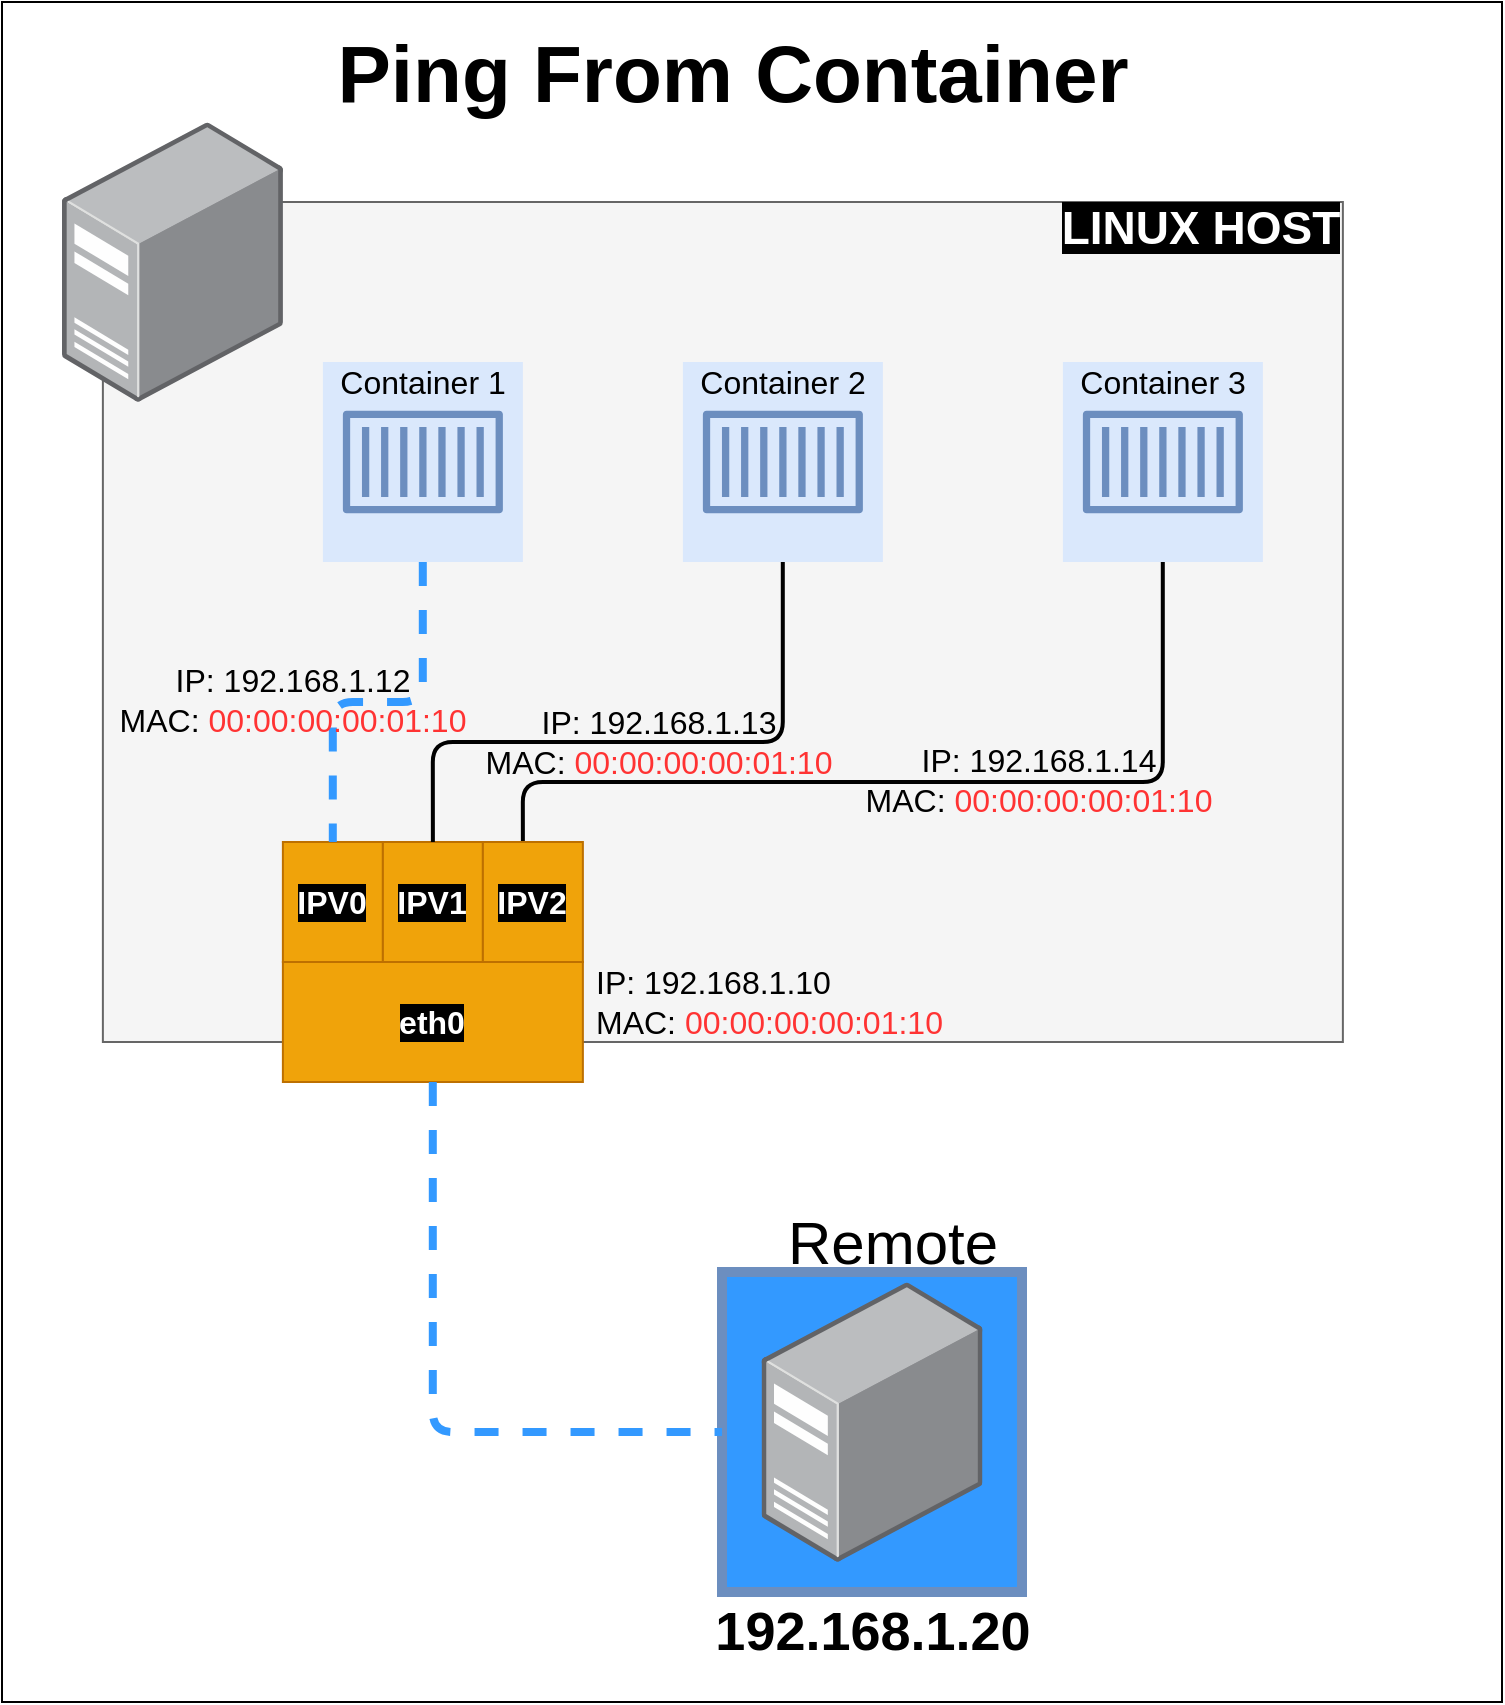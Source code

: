 <mxfile>
    <diagram id="8tIMLujLKcPH0O2Lwa9_" name="Page-1">
        <mxGraphModel dx="2910" dy="869" grid="1" gridSize="10" guides="1" tooltips="1" connect="1" arrows="1" fold="1" page="1" pageScale="1" pageWidth="850" pageHeight="1100" math="0" shadow="0">
            <root>
                <mxCell id="0"/>
                <mxCell id="1" parent="0"/>
                <mxCell id="2" value="" style="whiteSpace=wrap;html=1;fontSize=40;strokeWidth=1;glass=0;rounded=0;" vertex="1" parent="1">
                    <mxGeometry x="-630" y="110" width="750" height="850" as="geometry"/>
                </mxCell>
                <mxCell id="3" value="&lt;span style=&quot;font-size: 40px&quot;&gt;&lt;b&gt;Ping From Container&lt;/b&gt;&lt;/span&gt;" style="text;html=1;resizable=0;autosize=1;align=center;verticalAlign=middle;points=[];fillColor=none;strokeColor=none;rounded=0;" vertex="1" parent="1">
                    <mxGeometry x="-470" y="130" width="410" height="30" as="geometry"/>
                </mxCell>
                <mxCell id="82" value="" style="group" vertex="1" connectable="0" parent="1">
                    <mxGeometry x="-600" y="170" width="644.44" height="480" as="geometry"/>
                </mxCell>
                <mxCell id="60" value="" style="whiteSpace=wrap;html=1;fontSize=23;fillColor=#f5f5f5;fontColor=#333333;strokeColor=#666666;" vertex="1" parent="82">
                    <mxGeometry x="20.44" y="40" width="620" height="420" as="geometry"/>
                </mxCell>
                <mxCell id="61" value="" style="points=[];aspect=fixed;html=1;align=center;shadow=0;dashed=0;image;image=img/lib/allied_telesis/computer_and_terminals/Server_Desktop.svg;" vertex="1" parent="82">
                    <mxGeometry width="110.44" height="140" as="geometry"/>
                </mxCell>
                <mxCell id="62" value="&lt;div style=&quot;text-align: left&quot;&gt;&lt;/div&gt;&lt;font style=&quot;font-size: 23px&quot;&gt;&lt;b style=&quot;background-color: rgb(0 , 0 , 0)&quot;&gt;&lt;font color=&quot;#ffffff&quot;&gt;LINUX HOST&lt;/font&gt;&lt;/b&gt;&lt;br&gt;&lt;/font&gt;" style="text;html=1;resizable=0;autosize=1;align=center;verticalAlign=middle;points=[];fillColor=none;strokeColor=none;rounded=0;" vertex="1" parent="82">
                    <mxGeometry x="494.44" y="43" width="150" height="20" as="geometry"/>
                </mxCell>
                <mxCell id="64" value="&lt;font style=&quot;font-size: 16px&quot;&gt;&lt;br&gt;&lt;/font&gt;" style="sketch=0;outlineConnect=0;strokeColor=#6c8ebf;fillColor=#dae8fc;dashed=0;verticalLabelPosition=bottom;verticalAlign=top;align=center;html=1;fontSize=12;fontStyle=0;aspect=fixed;shape=mxgraph.aws4.resourceIcon;resIcon=mxgraph.aws4.container_1;" vertex="1" parent="82">
                    <mxGeometry x="130.44" y="120" width="100" height="100" as="geometry"/>
                </mxCell>
                <mxCell id="66" value="&lt;font style=&quot;font-size: 16px&quot;&gt;&lt;br&gt;&lt;/font&gt;" style="sketch=0;outlineConnect=0;strokeColor=#6c8ebf;fillColor=#dae8fc;dashed=0;verticalLabelPosition=bottom;verticalAlign=top;align=center;html=1;fontSize=12;fontStyle=0;aspect=fixed;shape=mxgraph.aws4.resourceIcon;resIcon=mxgraph.aws4.container_1;" vertex="1" parent="82">
                    <mxGeometry x="310.44" y="120" width="100" height="100" as="geometry"/>
                </mxCell>
                <mxCell id="67" style="edgeStyle=orthogonalEdgeStyle;html=1;fontSize=16;fontColor=#FF3333;strokeWidth=2;endArrow=none;endFill=0;" edge="1" parent="82" source="68">
                    <mxGeometry relative="1" as="geometry">
                        <mxPoint x="230.44" y="360" as="targetPoint"/>
                        <Array as="points">
                            <mxPoint x="550.44" y="330"/>
                            <mxPoint x="230.44" y="330"/>
                        </Array>
                    </mxGeometry>
                </mxCell>
                <mxCell id="68" value="&lt;font style=&quot;font-size: 16px&quot;&gt;&lt;br&gt;&lt;/font&gt;" style="sketch=0;outlineConnect=0;strokeColor=#6c8ebf;fillColor=#dae8fc;dashed=0;verticalLabelPosition=bottom;verticalAlign=top;align=center;html=1;fontSize=12;fontStyle=0;aspect=fixed;shape=mxgraph.aws4.resourceIcon;resIcon=mxgraph.aws4.container_1;" vertex="1" parent="82">
                    <mxGeometry x="500.44" y="120" width="100" height="100" as="geometry"/>
                </mxCell>
                <mxCell id="69" value="" style="group" vertex="1" connectable="0" parent="82">
                    <mxGeometry x="110.44" y="360" width="150" height="120" as="geometry"/>
                </mxCell>
                <mxCell id="70" value="&lt;b&gt;&lt;font style=&quot;font-size: 16px&quot; color=&quot;#ffffff&quot;&gt;eth0&lt;/font&gt;&lt;/b&gt;" style="whiteSpace=wrap;html=1;labelBackgroundColor=#000000;fillColor=#f0a30a;strokeColor=#BD7000;fontColor=#000000;" vertex="1" parent="69">
                    <mxGeometry y="60" width="150" height="60" as="geometry"/>
                </mxCell>
                <mxCell id="71" value="&lt;b&gt;&lt;font style=&quot;font-size: 16px&quot; color=&quot;#ffffff&quot;&gt;IPV0&lt;/font&gt;&lt;/b&gt;" style="whiteSpace=wrap;html=1;labelBackgroundColor=#000000;fillColor=#f0a30a;strokeColor=#BD7000;fontColor=#000000;" vertex="1" parent="69">
                    <mxGeometry width="50" height="60" as="geometry"/>
                </mxCell>
                <mxCell id="72" value="&lt;b&gt;&lt;font style=&quot;font-size: 16px&quot; color=&quot;#ffffff&quot;&gt;IPV1&lt;/font&gt;&lt;/b&gt;" style="whiteSpace=wrap;html=1;labelBackgroundColor=#000000;fillColor=#f0a30a;strokeColor=#BD7000;fontColor=#000000;" vertex="1" parent="69">
                    <mxGeometry x="50" width="50" height="60" as="geometry"/>
                </mxCell>
                <mxCell id="73" value="&lt;b&gt;&lt;font style=&quot;font-size: 16px&quot; color=&quot;#ffffff&quot;&gt;IPV2&lt;/font&gt;&lt;/b&gt;" style="whiteSpace=wrap;html=1;labelBackgroundColor=#000000;fillColor=#f0a30a;strokeColor=#BD7000;fontColor=#000000;" vertex="1" parent="69">
                    <mxGeometry x="100" width="50" height="60" as="geometry"/>
                </mxCell>
                <mxCell id="63" style="edgeStyle=orthogonalEdgeStyle;html=1;fontSize=16;fontColor=#FF3333;strokeWidth=4;endArrow=none;endFill=0;strokeColor=#3399FF;dashed=1;" edge="1" parent="82" source="64" target="71">
                    <mxGeometry relative="1" as="geometry"/>
                </mxCell>
                <mxCell id="65" style="edgeStyle=orthogonalEdgeStyle;html=1;entryX=0.5;entryY=0;entryDx=0;entryDy=0;fontSize=16;fontColor=#FF3333;strokeWidth=2;endArrow=none;endFill=0;" edge="1" parent="82" source="66" target="72">
                    <mxGeometry relative="1" as="geometry">
                        <Array as="points">
                            <mxPoint x="360.44" y="310"/>
                            <mxPoint x="185.44" y="310"/>
                        </Array>
                    </mxGeometry>
                </mxCell>
                <mxCell id="74" value="&lt;span style=&quot;color: rgb(0 , 0 , 0)&quot;&gt;IP: 192.168.1.10&lt;/span&gt;&lt;br style=&quot;color: rgb(0 , 0 , 0)&quot;&gt;&lt;span style=&quot;color: rgb(0 , 0 , 0)&quot;&gt;MAC:&amp;nbsp;&lt;/span&gt;&lt;font color=&quot;#ff3333&quot;&gt;00:00:00:00:01:10&lt;/font&gt;" style="text;html=1;resizable=0;autosize=1;align=left;verticalAlign=middle;points=[];fillColor=none;strokeColor=none;rounded=0;labelBackgroundColor=none;fontSize=16;fontColor=#FFFFFF;" vertex="1" parent="82">
                    <mxGeometry x="265.44" y="420" width="190" height="40" as="geometry"/>
                </mxCell>
                <mxCell id="75" value="&lt;span style=&quot;color: rgb(0 , 0 , 0)&quot;&gt;IP: 192.168.1.12&lt;/span&gt;&lt;br style=&quot;color: rgb(0 , 0 , 0)&quot;&gt;&lt;span style=&quot;text-align: left ; color: rgb(0 , 0 , 0)&quot;&gt;MAC:&amp;nbsp;&lt;/span&gt;&lt;font color=&quot;#ff3333&quot; style=&quot;text-align: left&quot;&gt;00:00:00:00:01:10&lt;/font&gt;" style="text;html=1;resizable=0;autosize=1;align=center;verticalAlign=middle;points=[];fillColor=none;strokeColor=none;rounded=0;labelBackgroundColor=none;fontSize=16;fontColor=#FF3333;" vertex="1" parent="82">
                    <mxGeometry x="20.44" y="269" width="190" height="40" as="geometry"/>
                </mxCell>
                <mxCell id="76" value="&lt;span style=&quot;color: rgb(0 , 0 , 0)&quot;&gt;Container 1&lt;/span&gt;&lt;br style=&quot;color: rgb(0 , 0 , 0)&quot;&gt;" style="text;html=1;resizable=0;autosize=1;align=center;verticalAlign=middle;points=[];fillColor=none;strokeColor=none;rounded=0;labelBackgroundColor=none;fontSize=16;fontColor=#FF3333;" vertex="1" parent="82">
                    <mxGeometry x="130.44" y="120" width="100" height="20" as="geometry"/>
                </mxCell>
                <mxCell id="77" value="&lt;span style=&quot;color: rgb(0 , 0 , 0)&quot;&gt;IP: 192.168.1.13&lt;/span&gt;&lt;br style=&quot;color: rgb(0 , 0 , 0)&quot;&gt;&lt;span style=&quot;text-align: left ; color: rgb(0 , 0 , 0)&quot;&gt;MAC:&amp;nbsp;&lt;/span&gt;&lt;font color=&quot;#ff3333&quot; style=&quot;text-align: left&quot;&gt;00:00:00:00:01:10&lt;/font&gt;" style="text;html=1;resizable=0;autosize=1;align=center;verticalAlign=middle;points=[];fillColor=none;strokeColor=none;rounded=0;labelBackgroundColor=none;fontSize=16;fontColor=#FF3333;" vertex="1" parent="82">
                    <mxGeometry x="203.44" y="290" width="190" height="40" as="geometry"/>
                </mxCell>
                <mxCell id="78" value="&lt;span style=&quot;color: rgb(0 , 0 , 0)&quot;&gt;Container 2&lt;/span&gt;" style="text;html=1;resizable=0;autosize=1;align=center;verticalAlign=middle;points=[];fillColor=none;strokeColor=none;rounded=0;labelBackgroundColor=none;fontSize=16;fontColor=#FF3333;" vertex="1" parent="82">
                    <mxGeometry x="310.44" y="120" width="100" height="20" as="geometry"/>
                </mxCell>
                <mxCell id="79" value="&lt;span style=&quot;color: rgb(0 , 0 , 0)&quot;&gt;IP: 192.168.1.14&lt;/span&gt;&lt;br style=&quot;color: rgb(0 , 0 , 0)&quot;&gt;&lt;span style=&quot;text-align: left ; color: rgb(0 , 0 , 0)&quot;&gt;MAC:&amp;nbsp;&lt;/span&gt;&lt;font color=&quot;#ff3333&quot; style=&quot;text-align: left&quot;&gt;00:00:00:00:01:10&lt;/font&gt;" style="text;html=1;resizable=0;autosize=1;align=center;verticalAlign=middle;points=[];fillColor=none;strokeColor=none;rounded=0;labelBackgroundColor=none;fontSize=16;fontColor=#FF3333;" vertex="1" parent="82">
                    <mxGeometry x="393.44" y="309" width="190" height="40" as="geometry"/>
                </mxCell>
                <mxCell id="80" value="&lt;span style=&quot;color: rgb(0 , 0 , 0)&quot;&gt;Container 3&lt;/span&gt;" style="text;html=1;resizable=0;autosize=1;align=center;verticalAlign=middle;points=[];fillColor=none;strokeColor=none;rounded=0;labelBackgroundColor=none;fontSize=16;fontColor=#FF3333;" vertex="1" parent="82">
                    <mxGeometry x="500.44" y="120" width="100" height="20" as="geometry"/>
                </mxCell>
                <mxCell id="83" value="" style="group" vertex="1" connectable="0" parent="1">
                    <mxGeometry x="-280" y="710" width="170" height="225" as="geometry"/>
                </mxCell>
                <mxCell id="6" value="&lt;font color=&quot;#000000&quot; style=&quot;font-size: 30px&quot;&gt;Remote&lt;/font&gt;" style="text;html=1;resizable=0;autosize=1;align=center;verticalAlign=middle;points=[];fillColor=none;strokeColor=none;rounded=0;fontSize=23;fontColor=#FCFCFC;" vertex="1" parent="83">
                    <mxGeometry x="35" width="120" height="40" as="geometry"/>
                </mxCell>
                <mxCell id="11" value="" style="whiteSpace=wrap;html=1;fontSize=40;fillColor=#3399FF;strokeColor=#6c8ebf;align=center;strokeWidth=5;" vertex="1" parent="83">
                    <mxGeometry x="10" y="35" width="150" height="160" as="geometry"/>
                </mxCell>
                <mxCell id="13" value="&lt;font size=&quot;1&quot;&gt;&lt;b style=&quot;font-size: 27px&quot;&gt;192.168.1.20&lt;/b&gt;&lt;/font&gt;" style="text;html=1;resizable=0;autosize=1;align=center;verticalAlign=middle;points=[];fillColor=none;strokeColor=none;rounded=0;" vertex="1" parent="83">
                    <mxGeometry y="205" width="170" height="20" as="geometry"/>
                </mxCell>
                <mxCell id="84" value="" style="points=[];aspect=fixed;html=1;align=center;shadow=0;dashed=0;image;image=img/lib/allied_telesis/computer_and_terminals/Server_Desktop.svg;" vertex="1" parent="83">
                    <mxGeometry x="29.78" y="40" width="110.45" height="140" as="geometry"/>
                </mxCell>
                <mxCell id="85" style="edgeStyle=orthogonalEdgeStyle;html=1;entryX=0;entryY=0.5;entryDx=0;entryDy=0;strokeWidth=4;dashed=1;strokeColor=#3399FF;endArrow=none;endFill=0;" edge="1" parent="1" source="70" target="11">
                    <mxGeometry relative="1" as="geometry">
                        <Array as="points">
                            <mxPoint x="-415" y="825"/>
                        </Array>
                    </mxGeometry>
                </mxCell>
            </root>
        </mxGraphModel>
    </diagram>
</mxfile>